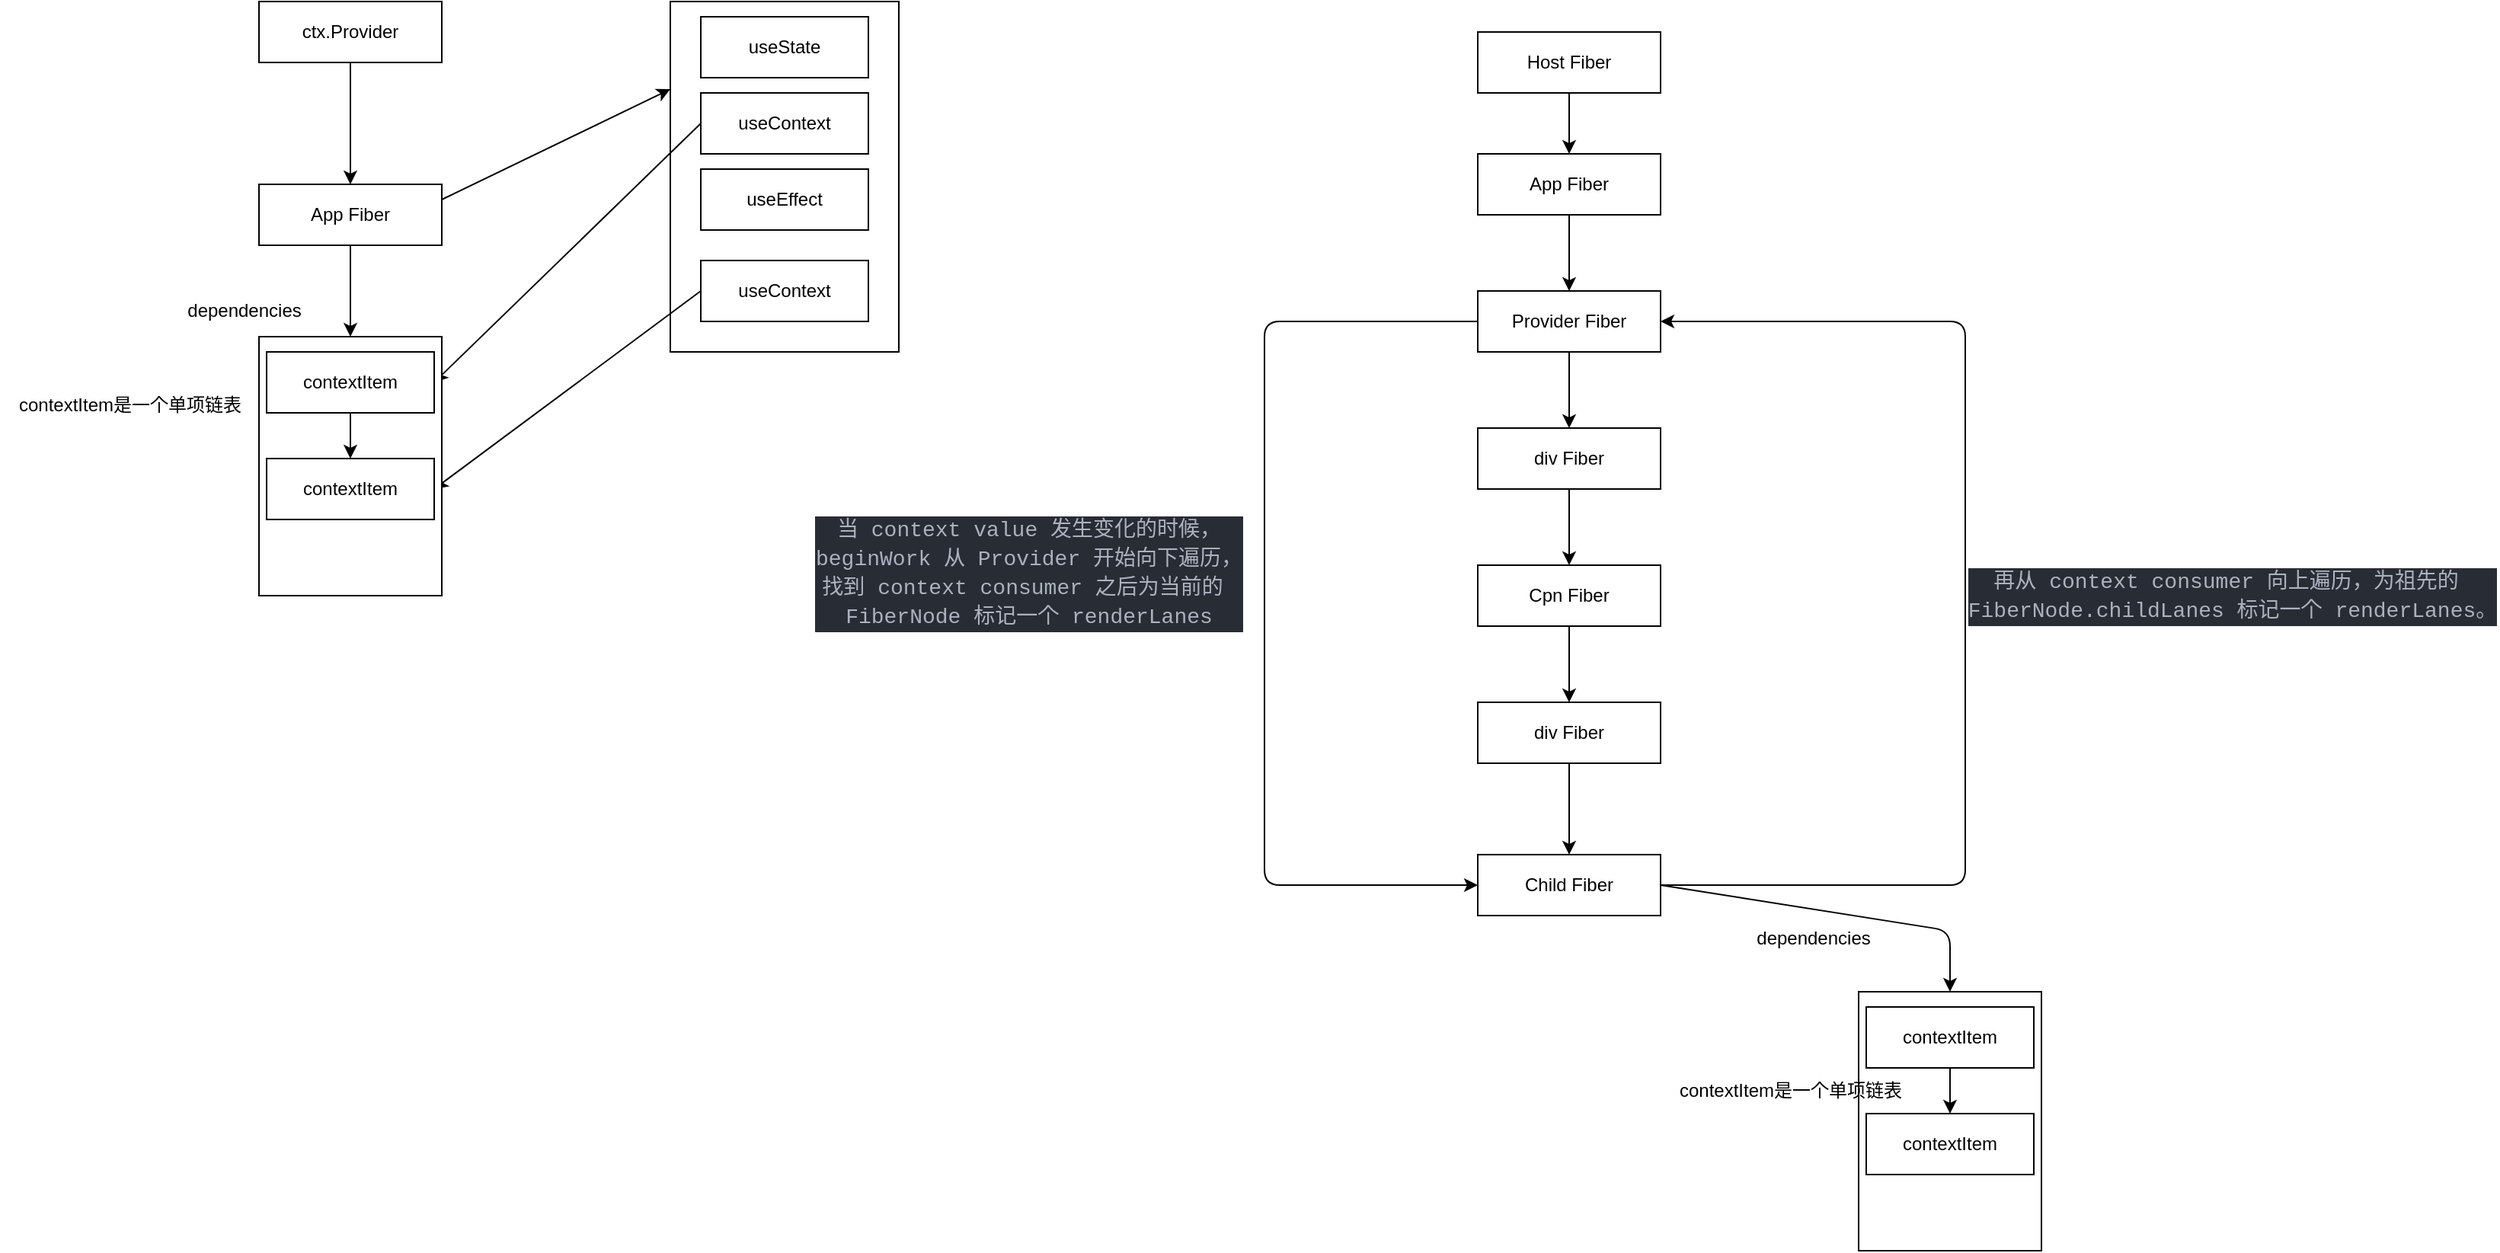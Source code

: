<mxfile>
    <diagram id="co7npUxo7001P05HISAk" name="Page-1">
        <mxGraphModel dx="1116" dy="585" grid="1" gridSize="10" guides="1" tooltips="1" connect="1" arrows="1" fold="1" page="1" pageScale="1" pageWidth="10000" pageHeight="10000" math="0" shadow="0">
            <root>
                <mxCell id="0"/>
                <mxCell id="1" parent="0"/>
                <mxCell id="7" style="edgeStyle=none;html=1;exitX=1;exitY=0.25;exitDx=0;exitDy=0;entryX=0;entryY=0.25;entryDx=0;entryDy=0;" edge="1" parent="1" source="3" target="6">
                    <mxGeometry relative="1" as="geometry"/>
                </mxCell>
                <mxCell id="15" style="edgeStyle=none;html=1;exitX=0.5;exitY=1;exitDx=0;exitDy=0;entryX=0.5;entryY=0;entryDx=0;entryDy=0;" edge="1" parent="1" source="3" target="13">
                    <mxGeometry relative="1" as="geometry"/>
                </mxCell>
                <mxCell id="3" value="App Fiber" style="rounded=0;whiteSpace=wrap;html=1;" vertex="1" parent="1">
                    <mxGeometry x="350" y="250" width="120" height="40" as="geometry"/>
                </mxCell>
                <mxCell id="5" style="edgeStyle=none;html=1;exitX=0.5;exitY=1;exitDx=0;exitDy=0;" edge="1" parent="1" source="4" target="3">
                    <mxGeometry relative="1" as="geometry"/>
                </mxCell>
                <mxCell id="4" value="ctx.Provider" style="rounded=0;whiteSpace=wrap;html=1;" vertex="1" parent="1">
                    <mxGeometry x="350" y="130" width="120" height="40" as="geometry"/>
                </mxCell>
                <mxCell id="6" value="" style="rounded=0;whiteSpace=wrap;html=1;" vertex="1" parent="1">
                    <mxGeometry x="620" y="130" width="150" height="230" as="geometry"/>
                </mxCell>
                <mxCell id="8" value="useState" style="rounded=0;whiteSpace=wrap;html=1;" vertex="1" parent="1">
                    <mxGeometry x="640" y="140" width="110" height="40" as="geometry"/>
                </mxCell>
                <mxCell id="22" style="edgeStyle=none;html=1;exitX=0;exitY=0.5;exitDx=0;exitDy=0;entryX=1;entryY=0.5;entryDx=0;entryDy=0;" edge="1" parent="1" source="9" target="19">
                    <mxGeometry relative="1" as="geometry">
                        <mxPoint x="620" y="220" as="sourcePoint"/>
                        <mxPoint x="445" y="390" as="targetPoint"/>
                    </mxGeometry>
                </mxCell>
                <mxCell id="9" value="useContext" style="rounded=0;whiteSpace=wrap;html=1;" vertex="1" parent="1">
                    <mxGeometry x="640" y="190" width="110" height="40" as="geometry"/>
                </mxCell>
                <mxCell id="10" value="useEffect" style="rounded=0;whiteSpace=wrap;html=1;" vertex="1" parent="1">
                    <mxGeometry x="640" y="240" width="110" height="40" as="geometry"/>
                </mxCell>
                <mxCell id="23" style="edgeStyle=none;html=1;exitX=0;exitY=0.5;exitDx=0;exitDy=0;entryX=1;entryY=0.5;entryDx=0;entryDy=0;" edge="1" parent="1" source="12" target="18">
                    <mxGeometry relative="1" as="geometry"/>
                </mxCell>
                <mxCell id="12" value="useContext" style="rounded=0;whiteSpace=wrap;html=1;" vertex="1" parent="1">
                    <mxGeometry x="640" y="300" width="110" height="40" as="geometry"/>
                </mxCell>
                <mxCell id="13" value="" style="rounded=0;whiteSpace=wrap;html=1;" vertex="1" parent="1">
                    <mxGeometry x="350" y="350" width="120" height="170" as="geometry"/>
                </mxCell>
                <mxCell id="16" value="dependencies" style="text;html=1;align=center;verticalAlign=middle;resizable=0;points=[];autosize=1;strokeColor=none;fillColor=none;" vertex="1" parent="1">
                    <mxGeometry x="290" y="318" width="100" height="30" as="geometry"/>
                </mxCell>
                <mxCell id="18" value="&lt;span style=&quot;color: rgb(0, 0, 0);&quot;&gt;contextItem&lt;/span&gt;" style="rounded=0;whiteSpace=wrap;html=1;" vertex="1" parent="1">
                    <mxGeometry x="355" y="430" width="110" height="40" as="geometry"/>
                </mxCell>
                <mxCell id="19" value="contextItem" style="rounded=0;whiteSpace=wrap;html=1;" vertex="1" parent="1">
                    <mxGeometry x="355" y="360" width="110" height="40" as="geometry"/>
                </mxCell>
                <mxCell id="20" style="edgeStyle=none;html=1;exitX=0.5;exitY=1;exitDx=0;exitDy=0;entryX=0.5;entryY=0;entryDx=0;entryDy=0;" edge="1" parent="1" source="19" target="18">
                    <mxGeometry relative="1" as="geometry"/>
                </mxCell>
                <mxCell id="21" value="&lt;span style=&quot;color: rgb(0, 0, 0); text-wrap-mode: wrap;&quot;&gt;contextItem是一个单项链表&lt;/span&gt;" style="text;html=1;align=center;verticalAlign=middle;resizable=0;points=[];autosize=1;strokeColor=none;fillColor=none;" vertex="1" parent="1">
                    <mxGeometry x="180" y="380" width="170" height="30" as="geometry"/>
                </mxCell>
                <mxCell id="27" style="edgeStyle=none;html=1;exitX=0.5;exitY=1;exitDx=0;exitDy=0;" edge="1" parent="1" source="28">
                    <mxGeometry relative="1" as="geometry">
                        <mxPoint x="1210" y="230" as="targetPoint"/>
                    </mxGeometry>
                </mxCell>
                <mxCell id="28" value="Host Fiber" style="rounded=0;whiteSpace=wrap;html=1;" vertex="1" parent="1">
                    <mxGeometry x="1150" y="150" width="120" height="40" as="geometry"/>
                </mxCell>
                <mxCell id="45" style="edgeStyle=none;html=1;exitX=0.5;exitY=1;exitDx=0;exitDy=0;entryX=0.5;entryY=0;entryDx=0;entryDy=0;" edge="1" parent="1" source="42" target="43">
                    <mxGeometry relative="1" as="geometry"/>
                </mxCell>
                <mxCell id="42" value="App Fiber" style="rounded=0;whiteSpace=wrap;html=1;" vertex="1" parent="1">
                    <mxGeometry x="1150" y="230" width="120" height="40" as="geometry"/>
                </mxCell>
                <mxCell id="47" style="edgeStyle=none;html=1;exitX=0.5;exitY=1;exitDx=0;exitDy=0;entryX=0.5;entryY=0;entryDx=0;entryDy=0;" edge="1" parent="1" source="43" target="46">
                    <mxGeometry relative="1" as="geometry"/>
                </mxCell>
                <mxCell id="62" style="edgeStyle=none;html=1;exitX=0;exitY=0.5;exitDx=0;exitDy=0;entryX=0;entryY=0.5;entryDx=0;entryDy=0;" edge="1" parent="1" source="43" target="53">
                    <mxGeometry relative="1" as="geometry">
                        <Array as="points">
                            <mxPoint x="1010" y="340"/>
                            <mxPoint x="1010" y="710"/>
                        </Array>
                    </mxGeometry>
                </mxCell>
                <mxCell id="43" value="Provider Fiber" style="rounded=0;whiteSpace=wrap;html=1;" vertex="1" parent="1">
                    <mxGeometry x="1150" y="320" width="120" height="40" as="geometry"/>
                </mxCell>
                <mxCell id="49" style="edgeStyle=none;html=1;exitX=0.5;exitY=1;exitDx=0;exitDy=0;" edge="1" parent="1" source="46" target="48">
                    <mxGeometry relative="1" as="geometry"/>
                </mxCell>
                <mxCell id="46" value="div Fiber" style="rounded=0;whiteSpace=wrap;html=1;" vertex="1" parent="1">
                    <mxGeometry x="1150" y="410" width="120" height="40" as="geometry"/>
                </mxCell>
                <mxCell id="52" style="edgeStyle=none;html=1;exitX=0.5;exitY=1;exitDx=0;exitDy=0;entryX=0.5;entryY=0;entryDx=0;entryDy=0;" edge="1" parent="1" source="48" target="50">
                    <mxGeometry relative="1" as="geometry"/>
                </mxCell>
                <mxCell id="48" value="Cpn Fiber" style="rounded=0;whiteSpace=wrap;html=1;" vertex="1" parent="1">
                    <mxGeometry x="1150" y="500" width="120" height="40" as="geometry"/>
                </mxCell>
                <mxCell id="54" style="edgeStyle=none;html=1;exitX=0.5;exitY=1;exitDx=0;exitDy=0;entryX=0.5;entryY=0;entryDx=0;entryDy=0;" edge="1" parent="1" source="50" target="53">
                    <mxGeometry relative="1" as="geometry"/>
                </mxCell>
                <mxCell id="50" value="div Fiber" style="rounded=0;whiteSpace=wrap;html=1;" vertex="1" parent="1">
                    <mxGeometry x="1150" y="590" width="120" height="40" as="geometry"/>
                </mxCell>
                <mxCell id="64" style="edgeStyle=none;html=1;exitX=1;exitY=0.5;exitDx=0;exitDy=0;entryX=1;entryY=0.5;entryDx=0;entryDy=0;" edge="1" parent="1" source="53" target="43">
                    <mxGeometry relative="1" as="geometry">
                        <Array as="points">
                            <mxPoint x="1470" y="710"/>
                            <mxPoint x="1470" y="340"/>
                        </Array>
                    </mxGeometry>
                </mxCell>
                <mxCell id="53" value="Child Fiber" style="rounded=0;whiteSpace=wrap;html=1;" vertex="1" parent="1">
                    <mxGeometry x="1150" y="690" width="120" height="40" as="geometry"/>
                </mxCell>
                <mxCell id="55" style="edgeStyle=none;html=1;exitX=1;exitY=0.5;exitDx=0;exitDy=0;entryX=0.5;entryY=0;entryDx=0;entryDy=0;" edge="1" parent="1" target="56" source="53">
                    <mxGeometry relative="1" as="geometry">
                        <mxPoint x="1480" y="680" as="sourcePoint"/>
                        <Array as="points">
                            <mxPoint x="1460" y="740"/>
                        </Array>
                    </mxGeometry>
                </mxCell>
                <mxCell id="56" value="" style="rounded=0;whiteSpace=wrap;html=1;" vertex="1" parent="1">
                    <mxGeometry x="1400" y="780" width="120" height="170" as="geometry"/>
                </mxCell>
                <mxCell id="57" value="dependencies" style="text;html=1;align=center;verticalAlign=middle;resizable=0;points=[];autosize=1;strokeColor=none;fillColor=none;" vertex="1" parent="1">
                    <mxGeometry x="1320" y="730" width="100" height="30" as="geometry"/>
                </mxCell>
                <mxCell id="58" value="&lt;span style=&quot;color: rgb(0, 0, 0);&quot;&gt;contextItem&lt;/span&gt;" style="rounded=0;whiteSpace=wrap;html=1;" vertex="1" parent="1">
                    <mxGeometry x="1405" y="860" width="110" height="40" as="geometry"/>
                </mxCell>
                <mxCell id="59" value="contextItem" style="rounded=0;whiteSpace=wrap;html=1;" vertex="1" parent="1">
                    <mxGeometry x="1405" y="790" width="110" height="40" as="geometry"/>
                </mxCell>
                <mxCell id="60" style="edgeStyle=none;html=1;exitX=0.5;exitY=1;exitDx=0;exitDy=0;entryX=0.5;entryY=0;entryDx=0;entryDy=0;" edge="1" parent="1" source="59" target="58">
                    <mxGeometry relative="1" as="geometry"/>
                </mxCell>
                <mxCell id="61" value="&lt;span style=&quot;color: rgb(0, 0, 0); text-wrap-mode: wrap;&quot;&gt;contextItem是一个单项链表&lt;/span&gt;" style="text;html=1;align=center;verticalAlign=middle;resizable=0;points=[];autosize=1;strokeColor=none;fillColor=none;" vertex="1" parent="1">
                    <mxGeometry x="1270" y="830" width="170" height="30" as="geometry"/>
                </mxCell>
                <mxCell id="63" value="&lt;div style=&quot;color: rgb(171, 178, 191); background-color: rgb(40, 44, 52); font-family: Consolas, &amp;quot;Courier New&amp;quot;, monospace; font-size: 14px; line-height: 19px; white-space-collapse: preserve;&quot;&gt;&lt;span style=&quot;color: rgb(171, 178, 191);&quot;&gt;当 context value 发生变化的时候，&lt;/span&gt;&lt;/div&gt;&lt;div style=&quot;color: rgb(171, 178, 191); background-color: rgb(40, 44, 52); font-family: Consolas, &amp;quot;Courier New&amp;quot;, monospace; font-size: 14px; line-height: 19px; white-space-collapse: preserve;&quot;&gt;&lt;span style=&quot;color: rgb(171, 178, 191);&quot;&gt;beginWork 从 Provider 开始向下遍历，&lt;/span&gt;&lt;/div&gt;&lt;div style=&quot;color: rgb(171, 178, 191); background-color: rgb(40, 44, 52); font-family: Consolas, &amp;quot;Courier New&amp;quot;, monospace; font-size: 14px; line-height: 19px; white-space-collapse: preserve;&quot;&gt;&lt;span style=&quot;color: rgb(171, 178, 191);&quot;&gt;找到 context consumer 之后为当前的 &lt;/span&gt;&lt;/div&gt;&lt;div style=&quot;color: rgb(171, 178, 191); background-color: rgb(40, 44, 52); font-family: Consolas, &amp;quot;Courier New&amp;quot;, monospace; font-size: 14px; line-height: 19px; white-space-collapse: preserve;&quot;&gt;&lt;span style=&quot;color: rgb(171, 178, 191);&quot;&gt;FiberNode 标记一个 renderLanes&lt;/span&gt;&lt;/div&gt;" style="text;html=1;align=center;verticalAlign=middle;resizable=0;points=[];autosize=1;strokeColor=none;fillColor=none;" vertex="1" parent="1">
                    <mxGeometry x="710" y="460" width="290" height="90" as="geometry"/>
                </mxCell>
                <mxCell id="65" value="&lt;div style=&quot;color: rgb(171, 178, 191); background-color: rgb(40, 44, 52); font-family: Consolas, &amp;quot;Courier New&amp;quot;, monospace; font-size: 14px; line-height: 19px; white-space-collapse: preserve;&quot;&gt;&lt;span style=&quot;color: rgb(171, 178, 191);&quot;&gt;再从 context consumer 向上遍历，为祖先的 &lt;/span&gt;&lt;/div&gt;&lt;div style=&quot;color: rgb(171, 178, 191); background-color: rgb(40, 44, 52); font-family: Consolas, &amp;quot;Courier New&amp;quot;, monospace; font-size: 14px; line-height: 19px; white-space-collapse: preserve;&quot;&gt;&lt;span style=&quot;color: rgb(171, 178, 191);&quot;&gt;FiberNode.childLanes 标记一个 renderLanes。&lt;/span&gt;&lt;/div&gt;" style="text;html=1;align=center;verticalAlign=middle;resizable=0;points=[];autosize=1;strokeColor=none;fillColor=none;" vertex="1" parent="1">
                    <mxGeometry x="1470" y="495" width="350" height="50" as="geometry"/>
                </mxCell>
            </root>
        </mxGraphModel>
    </diagram>
</mxfile>